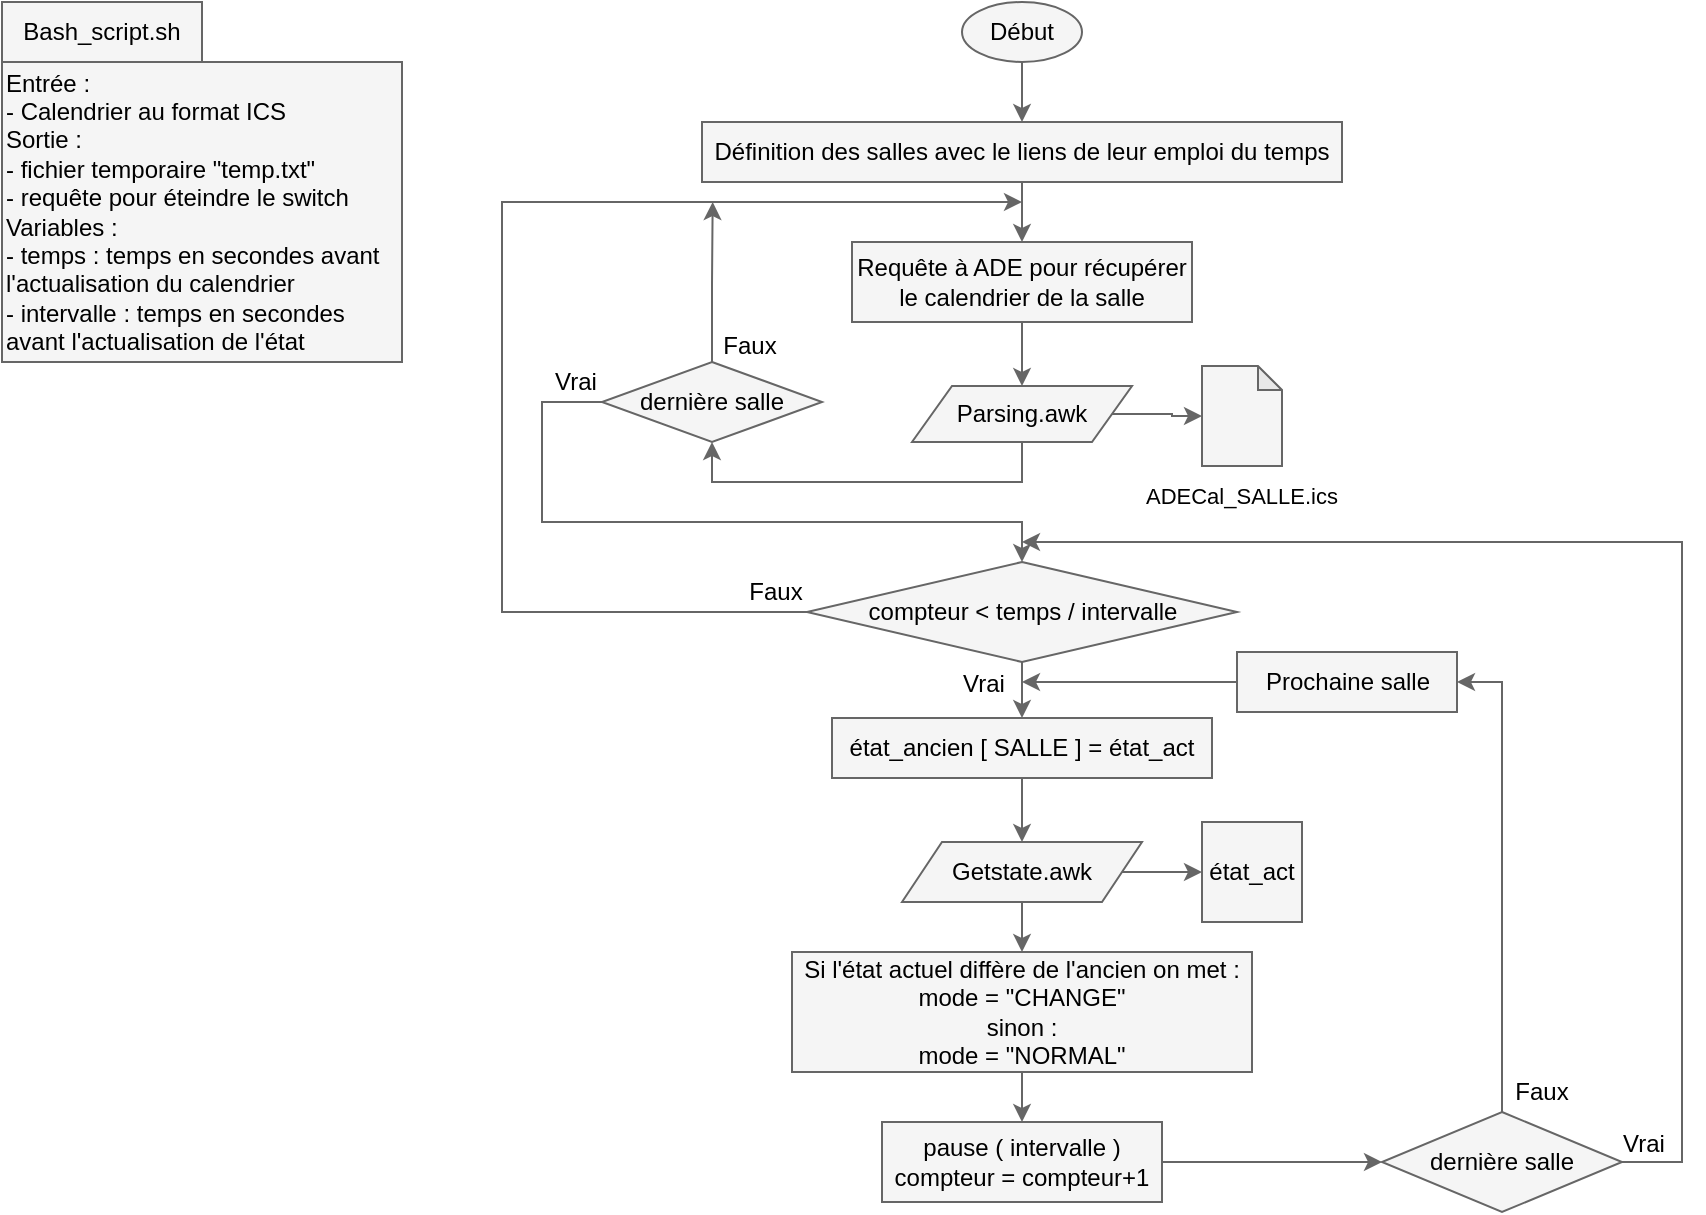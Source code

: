 <mxfile version="21.3.5" type="google">
  <diagram name="Page-1" id="UHMOkNTPlZbGCpWu6kDK">
    <mxGraphModel grid="1" page="1" gridSize="10" guides="1" tooltips="1" connect="1" arrows="1" fold="1" pageScale="1" pageWidth="827" pageHeight="1169" math="0" shadow="0">
      <root>
        <mxCell id="0" />
        <mxCell id="1" parent="0" />
        <mxCell id="v9bgjLNTXUfMGwr25Gy_-1" value="Bash_script.sh" style="rounded=0;whiteSpace=wrap;html=1;fillColor=#f5f5f5;fontColor=#000000;strokeColor=#666666;" vertex="1" parent="1">
          <mxGeometry x="40" y="50" width="100" height="30" as="geometry" />
        </mxCell>
        <mxCell id="v9bgjLNTXUfMGwr25Gy_-2" value="Entrée :&amp;nbsp;&lt;br&gt;- Calendrier au format ICS&lt;br&gt;Sortie :&lt;br&gt;- fichier temporaire &quot;temp.txt&quot;&lt;br&gt;- requête pour éteindre le switch&lt;br&gt;Variables :&lt;br&gt;- temps : temps en secondes avant l&#39;actualisation du calendrier&lt;br&gt;- intervalle : temps en secondes avant l&#39;actualisation de l&#39;état" style="rounded=0;whiteSpace=wrap;html=1;align=left;fillColor=#f5f5f5;fontColor=#000000;strokeColor=#666666;" vertex="1" parent="1">
          <mxGeometry x="40" y="80" width="200" height="150" as="geometry" />
        </mxCell>
        <mxCell id="v9bgjLNTXUfMGwr25Gy_-5" style="edgeStyle=orthogonalEdgeStyle;rounded=0;orthogonalLoop=1;jettySize=auto;html=1;exitX=0.5;exitY=1;exitDx=0;exitDy=0;entryX=0.5;entryY=0;entryDx=0;entryDy=0;fillColor=#f5f5f5;strokeColor=#666666;fontColor=#000000;" edge="1" parent="1" source="v9bgjLNTXUfMGwr25Gy_-3" target="v9bgjLNTXUfMGwr25Gy_-4">
          <mxGeometry relative="1" as="geometry" />
        </mxCell>
        <mxCell id="v9bgjLNTXUfMGwr25Gy_-3" value="Début" style="ellipse;whiteSpace=wrap;html=1;fillColor=#f5f5f5;fontColor=#000000;strokeColor=#666666;" vertex="1" parent="1">
          <mxGeometry x="520" y="50" width="60" height="30" as="geometry" />
        </mxCell>
        <mxCell id="v9bgjLNTXUfMGwr25Gy_-30" style="edgeStyle=orthogonalEdgeStyle;rounded=0;orthogonalLoop=1;jettySize=auto;html=1;exitX=0.5;exitY=1;exitDx=0;exitDy=0;entryX=0.5;entryY=0;entryDx=0;entryDy=0;fillColor=#f5f5f5;strokeColor=#666666;fontColor=#000000;" edge="1" parent="1" source="v9bgjLNTXUfMGwr25Gy_-4" target="v9bgjLNTXUfMGwr25Gy_-26">
          <mxGeometry relative="1" as="geometry" />
        </mxCell>
        <mxCell id="v9bgjLNTXUfMGwr25Gy_-4" value="Définition des salles avec le liens de leur emploi du temps" style="rounded=0;whiteSpace=wrap;html=1;fillColor=#f5f5f5;fontColor=#000000;strokeColor=#666666;" vertex="1" parent="1">
          <mxGeometry x="390" y="110" width="320" height="30" as="geometry" />
        </mxCell>
        <mxCell id="v9bgjLNTXUfMGwr25Gy_-34" style="edgeStyle=orthogonalEdgeStyle;rounded=0;orthogonalLoop=1;jettySize=auto;html=1;exitX=0.5;exitY=1;exitDx=0;exitDy=0;entryX=0.5;entryY=0;entryDx=0;entryDy=0;fillColor=#f5f5f5;strokeColor=#666666;fontColor=#000000;" edge="1" parent="1" source="v9bgjLNTXUfMGwr25Gy_-6" target="v9bgjLNTXUfMGwr25Gy_-32">
          <mxGeometry relative="1" as="geometry" />
        </mxCell>
        <mxCell id="v9bgjLNTXUfMGwr25Gy_-61" style="edgeStyle=orthogonalEdgeStyle;rounded=0;orthogonalLoop=1;jettySize=auto;html=1;exitX=0;exitY=0.5;exitDx=0;exitDy=0;fillColor=#f5f5f5;strokeColor=#666666;fontColor=#000000;" edge="1" parent="1" source="v9bgjLNTXUfMGwr25Gy_-6">
          <mxGeometry relative="1" as="geometry">
            <mxPoint x="550" y="150" as="targetPoint" />
            <Array as="points">
              <mxPoint x="290" y="355" />
              <mxPoint x="290" y="150" />
            </Array>
          </mxGeometry>
        </mxCell>
        <mxCell id="v9bgjLNTXUfMGwr25Gy_-6" value="compteur &amp;lt; temps / intervalle" style="rhombus;whiteSpace=wrap;html=1;fillColor=#f5f5f5;fontColor=#000000;strokeColor=#666666;" vertex="1" parent="1">
          <mxGeometry x="442.5" y="330" width="215" height="50" as="geometry" />
        </mxCell>
        <mxCell id="v9bgjLNTXUfMGwr25Gy_-17" style="edgeStyle=orthogonalEdgeStyle;rounded=0;orthogonalLoop=1;jettySize=auto;html=1;exitX=0.5;exitY=1;exitDx=0;exitDy=0;entryX=0.5;entryY=1;entryDx=0;entryDy=0;fillColor=#f5f5f5;strokeColor=#666666;fontColor=#000000;" edge="1" parent="1" source="v9bgjLNTXUfMGwr25Gy_-13" target="v9bgjLNTXUfMGwr25Gy_-16">
          <mxGeometry relative="1" as="geometry">
            <Array as="points">
              <mxPoint x="550" y="290" />
              <mxPoint x="395" y="290" />
            </Array>
          </mxGeometry>
        </mxCell>
        <mxCell id="v9bgjLNTXUfMGwr25Gy_-23" style="edgeStyle=orthogonalEdgeStyle;rounded=0;orthogonalLoop=1;jettySize=auto;html=1;exitX=1;exitY=0.5;exitDx=0;exitDy=0;fillColor=#f5f5f5;strokeColor=#666666;fontColor=#000000;" edge="1" parent="1" source="v9bgjLNTXUfMGwr25Gy_-13" target="v9bgjLNTXUfMGwr25Gy_-24">
          <mxGeometry relative="1" as="geometry">
            <mxPoint x="630" y="262" as="targetPoint" />
          </mxGeometry>
        </mxCell>
        <mxCell id="v9bgjLNTXUfMGwr25Gy_-13" value="Parsing.awk" style="shape=parallelogram;perimeter=parallelogramPerimeter;whiteSpace=wrap;html=1;fixedSize=1;fillColor=#f5f5f5;fontColor=#000000;strokeColor=#666666;" vertex="1" parent="1">
          <mxGeometry x="495" y="242" width="110" height="28" as="geometry" />
        </mxCell>
        <mxCell id="v9bgjLNTXUfMGwr25Gy_-19" style="edgeStyle=orthogonalEdgeStyle;rounded=0;orthogonalLoop=1;jettySize=auto;html=1;exitX=0;exitY=0.5;exitDx=0;exitDy=0;fillColor=#f5f5f5;strokeColor=#666666;fontColor=#000000;" edge="1" parent="1" source="v9bgjLNTXUfMGwr25Gy_-16">
          <mxGeometry relative="1" as="geometry">
            <mxPoint x="550" y="330" as="targetPoint" />
            <Array as="points">
              <mxPoint x="310" y="250" />
              <mxPoint x="310" y="310" />
              <mxPoint x="550" y="310" />
            </Array>
          </mxGeometry>
        </mxCell>
        <mxCell id="v9bgjLNTXUfMGwr25Gy_-62" style="edgeStyle=orthogonalEdgeStyle;rounded=0;orthogonalLoop=1;jettySize=auto;html=1;exitX=0.5;exitY=0;exitDx=0;exitDy=0;fillColor=#f5f5f5;strokeColor=#666666;fontColor=#000000;" edge="1" parent="1" source="v9bgjLNTXUfMGwr25Gy_-16">
          <mxGeometry relative="1" as="geometry">
            <mxPoint x="395.333" y="150" as="targetPoint" />
          </mxGeometry>
        </mxCell>
        <mxCell id="v9bgjLNTXUfMGwr25Gy_-16" value="dernière salle" style="rhombus;whiteSpace=wrap;html=1;fillColor=#f5f5f5;fontColor=#000000;strokeColor=#666666;" vertex="1" parent="1">
          <mxGeometry x="340" y="230" width="110" height="40" as="geometry" />
        </mxCell>
        <mxCell id="v9bgjLNTXUfMGwr25Gy_-18" value="Faux" style="text;html=1;strokeColor=none;fillColor=none;align=center;verticalAlign=middle;whiteSpace=wrap;rounded=0;fontColor=#000000;" vertex="1" parent="1">
          <mxGeometry x="384" y="207" width="60" height="30" as="geometry" />
        </mxCell>
        <mxCell id="v9bgjLNTXUfMGwr25Gy_-20" value="Vrai" style="text;html=1;strokeColor=none;fillColor=none;align=center;verticalAlign=middle;whiteSpace=wrap;rounded=0;fontColor=#000000;" vertex="1" parent="1">
          <mxGeometry x="297" y="225" width="60" height="30" as="geometry" />
        </mxCell>
        <mxCell id="v9bgjLNTXUfMGwr25Gy_-24" value="" style="shape=note;whiteSpace=wrap;html=1;backgroundOutline=1;darkOpacity=0.05;size=12;fillColor=#f5f5f5;fontColor=#000000;strokeColor=#666666;" vertex="1" parent="1">
          <mxGeometry x="640" y="232" width="40" height="50" as="geometry" />
        </mxCell>
        <mxCell id="v9bgjLNTXUfMGwr25Gy_-27" style="edgeStyle=orthogonalEdgeStyle;rounded=0;orthogonalLoop=1;jettySize=auto;html=1;exitX=0.5;exitY=1;exitDx=0;exitDy=0;entryX=0.5;entryY=0;entryDx=0;entryDy=0;fillColor=#f5f5f5;strokeColor=#666666;fontColor=#000000;" edge="1" parent="1" source="v9bgjLNTXUfMGwr25Gy_-26" target="v9bgjLNTXUfMGwr25Gy_-13">
          <mxGeometry relative="1" as="geometry" />
        </mxCell>
        <mxCell id="v9bgjLNTXUfMGwr25Gy_-26" value="Requête à ADE pour récupérer le calendrier de la salle" style="rounded=0;whiteSpace=wrap;html=1;fillColor=#f5f5f5;fontColor=#000000;strokeColor=#666666;" vertex="1" parent="1">
          <mxGeometry x="465" y="170" width="170" height="40" as="geometry" />
        </mxCell>
        <mxCell id="v9bgjLNTXUfMGwr25Gy_-31" value="&lt;font style=&quot;font-size: 11px;&quot;&gt;ADECal_SALLE.ics&lt;/font&gt;" style="text;html=1;strokeColor=none;fillColor=none;align=center;verticalAlign=middle;whiteSpace=wrap;rounded=0;fontColor=#000000;" vertex="1" parent="1">
          <mxGeometry x="600" y="282" width="120" height="30" as="geometry" />
        </mxCell>
        <mxCell id="v9bgjLNTXUfMGwr25Gy_-35" style="edgeStyle=orthogonalEdgeStyle;rounded=0;orthogonalLoop=1;jettySize=auto;html=1;exitX=0.5;exitY=1;exitDx=0;exitDy=0;entryX=0.5;entryY=0;entryDx=0;entryDy=0;fillColor=#f5f5f5;strokeColor=#666666;fontColor=#000000;" edge="1" parent="1" source="v9bgjLNTXUfMGwr25Gy_-32" target="v9bgjLNTXUfMGwr25Gy_-33">
          <mxGeometry relative="1" as="geometry" />
        </mxCell>
        <mxCell id="v9bgjLNTXUfMGwr25Gy_-32" value="état_ancien [ SALLE ] = état_act" style="rounded=0;whiteSpace=wrap;html=1;fillColor=#f5f5f5;fontColor=#000000;strokeColor=#666666;" vertex="1" parent="1">
          <mxGeometry x="455" y="408" width="190" height="30" as="geometry" />
        </mxCell>
        <mxCell id="v9bgjLNTXUfMGwr25Gy_-38" style="edgeStyle=orthogonalEdgeStyle;rounded=0;orthogonalLoop=1;jettySize=auto;html=1;exitX=1;exitY=0.5;exitDx=0;exitDy=0;entryX=0;entryY=0.5;entryDx=0;entryDy=0;fillColor=#f5f5f5;strokeColor=#666666;fontColor=#000000;" edge="1" parent="1" source="v9bgjLNTXUfMGwr25Gy_-33" target="v9bgjLNTXUfMGwr25Gy_-37">
          <mxGeometry relative="1" as="geometry" />
        </mxCell>
        <mxCell id="v9bgjLNTXUfMGwr25Gy_-42" style="edgeStyle=orthogonalEdgeStyle;rounded=0;orthogonalLoop=1;jettySize=auto;html=1;exitX=0.5;exitY=1;exitDx=0;exitDy=0;entryX=0.5;entryY=0;entryDx=0;entryDy=0;fillColor=#f5f5f5;strokeColor=#666666;fontColor=#000000;" edge="1" parent="1" source="v9bgjLNTXUfMGwr25Gy_-33" target="v9bgjLNTXUfMGwr25Gy_-41">
          <mxGeometry relative="1" as="geometry" />
        </mxCell>
        <mxCell id="v9bgjLNTXUfMGwr25Gy_-33" value="Getstate.awk" style="shape=parallelogram;perimeter=parallelogramPerimeter;whiteSpace=wrap;html=1;fixedSize=1;fillColor=#f5f5f5;fontColor=#000000;strokeColor=#666666;" vertex="1" parent="1">
          <mxGeometry x="490" y="470" width="120" height="30" as="geometry" />
        </mxCell>
        <mxCell id="v9bgjLNTXUfMGwr25Gy_-37" value="état_act" style="whiteSpace=wrap;html=1;aspect=fixed;fillColor=#f5f5f5;fontColor=#000000;strokeColor=#666666;" vertex="1" parent="1">
          <mxGeometry x="640" y="460" width="50" height="50" as="geometry" />
        </mxCell>
        <mxCell id="v9bgjLNTXUfMGwr25Gy_-51" style="edgeStyle=orthogonalEdgeStyle;rounded=0;orthogonalLoop=1;jettySize=auto;html=1;exitX=0.5;exitY=0;exitDx=0;exitDy=0;entryX=1;entryY=0.5;entryDx=0;entryDy=0;fillColor=#f5f5f5;strokeColor=#666666;fontColor=#000000;" edge="1" parent="1" source="v9bgjLNTXUfMGwr25Gy_-39" target="v9bgjLNTXUfMGwr25Gy_-48">
          <mxGeometry relative="1" as="geometry" />
        </mxCell>
        <mxCell id="v9bgjLNTXUfMGwr25Gy_-59" style="edgeStyle=orthogonalEdgeStyle;rounded=0;orthogonalLoop=1;jettySize=auto;html=1;exitX=1;exitY=0.5;exitDx=0;exitDy=0;fillColor=#f5f5f5;strokeColor=#666666;fontColor=#000000;" edge="1" parent="1" source="v9bgjLNTXUfMGwr25Gy_-39">
          <mxGeometry relative="1" as="geometry">
            <mxPoint x="550" y="320" as="targetPoint" />
            <Array as="points">
              <mxPoint x="880" y="630" />
              <mxPoint x="880" y="320" />
            </Array>
          </mxGeometry>
        </mxCell>
        <mxCell id="v9bgjLNTXUfMGwr25Gy_-39" value="dernière salle" style="rhombus;whiteSpace=wrap;html=1;fillColor=#f5f5f5;fontColor=#000000;strokeColor=#666666;" vertex="1" parent="1">
          <mxGeometry x="730" y="605" width="120" height="50" as="geometry" />
        </mxCell>
        <mxCell id="v9bgjLNTXUfMGwr25Gy_-57" value="" style="edgeStyle=orthogonalEdgeStyle;rounded=0;orthogonalLoop=1;jettySize=auto;html=1;fillColor=#f5f5f5;strokeColor=#666666;fontColor=#000000;" edge="1" parent="1" source="v9bgjLNTXUfMGwr25Gy_-41" target="v9bgjLNTXUfMGwr25Gy_-55">
          <mxGeometry relative="1" as="geometry" />
        </mxCell>
        <mxCell id="v9bgjLNTXUfMGwr25Gy_-41" value="Si l&#39;état actuel diffère de l&#39;ancien on met : &lt;br&gt;mode = &quot;CHANGE&quot;&lt;br&gt;sinon :&lt;br&gt;mode = &quot;NORMAL&quot;" style="rounded=0;whiteSpace=wrap;html=1;fillColor=#f5f5f5;fontColor=#000000;strokeColor=#666666;" vertex="1" parent="1">
          <mxGeometry x="435" y="525" width="230" height="60" as="geometry" />
        </mxCell>
        <mxCell id="v9bgjLNTXUfMGwr25Gy_-44" value="Faux" style="text;html=1;strokeColor=none;fillColor=none;align=center;verticalAlign=middle;whiteSpace=wrap;rounded=0;fontColor=#000000;" vertex="1" parent="1">
          <mxGeometry x="780" y="580" width="60" height="30" as="geometry" />
        </mxCell>
        <mxCell id="v9bgjLNTXUfMGwr25Gy_-45" value="Vrai" style="text;html=1;strokeColor=none;fillColor=none;align=center;verticalAlign=middle;whiteSpace=wrap;rounded=0;fontColor=#000000;" vertex="1" parent="1">
          <mxGeometry x="831" y="606" width="60" height="30" as="geometry" />
        </mxCell>
        <mxCell id="v9bgjLNTXUfMGwr25Gy_-50" style="edgeStyle=orthogonalEdgeStyle;rounded=0;orthogonalLoop=1;jettySize=auto;html=1;exitX=0;exitY=0.5;exitDx=0;exitDy=0;fillColor=#f5f5f5;strokeColor=#666666;fontColor=#000000;" edge="1" parent="1" source="v9bgjLNTXUfMGwr25Gy_-48">
          <mxGeometry relative="1" as="geometry">
            <mxPoint x="550" y="390" as="targetPoint" />
          </mxGeometry>
        </mxCell>
        <mxCell id="v9bgjLNTXUfMGwr25Gy_-48" value="Prochaine salle" style="rounded=0;whiteSpace=wrap;html=1;fillColor=#f5f5f5;fontColor=#000000;strokeColor=#666666;" vertex="1" parent="1">
          <mxGeometry x="657.5" y="375" width="110" height="30" as="geometry" />
        </mxCell>
        <mxCell id="v9bgjLNTXUfMGwr25Gy_-58" style="edgeStyle=orthogonalEdgeStyle;rounded=0;orthogonalLoop=1;jettySize=auto;html=1;exitX=1;exitY=0.5;exitDx=0;exitDy=0;entryX=0;entryY=0.5;entryDx=0;entryDy=0;fillColor=#f5f5f5;strokeColor=#666666;fontColor=#000000;" edge="1" parent="1" source="v9bgjLNTXUfMGwr25Gy_-55" target="v9bgjLNTXUfMGwr25Gy_-39">
          <mxGeometry relative="1" as="geometry" />
        </mxCell>
        <mxCell id="v9bgjLNTXUfMGwr25Gy_-55" value="pause ( intervalle )&lt;br&gt;compteur = compteur+1" style="rounded=0;whiteSpace=wrap;html=1;fillColor=#f5f5f5;fontColor=#000000;strokeColor=#666666;" vertex="1" parent="1">
          <mxGeometry x="480" y="610" width="140" height="40" as="geometry" />
        </mxCell>
        <mxCell id="v9bgjLNTXUfMGwr25Gy_-63" value="Vrai" style="text;html=1;strokeColor=none;fillColor=none;align=center;verticalAlign=middle;whiteSpace=wrap;rounded=0;fontColor=#000000;" vertex="1" parent="1">
          <mxGeometry x="501" y="376" width="60" height="30" as="geometry" />
        </mxCell>
        <mxCell id="v9bgjLNTXUfMGwr25Gy_-64" value="Faux" style="text;html=1;strokeColor=none;fillColor=none;align=center;verticalAlign=middle;whiteSpace=wrap;rounded=0;fontColor=#000000;" vertex="1" parent="1">
          <mxGeometry x="397" y="330" width="60" height="30" as="geometry" />
        </mxCell>
      </root>
    </mxGraphModel>
  </diagram>
</mxfile>
